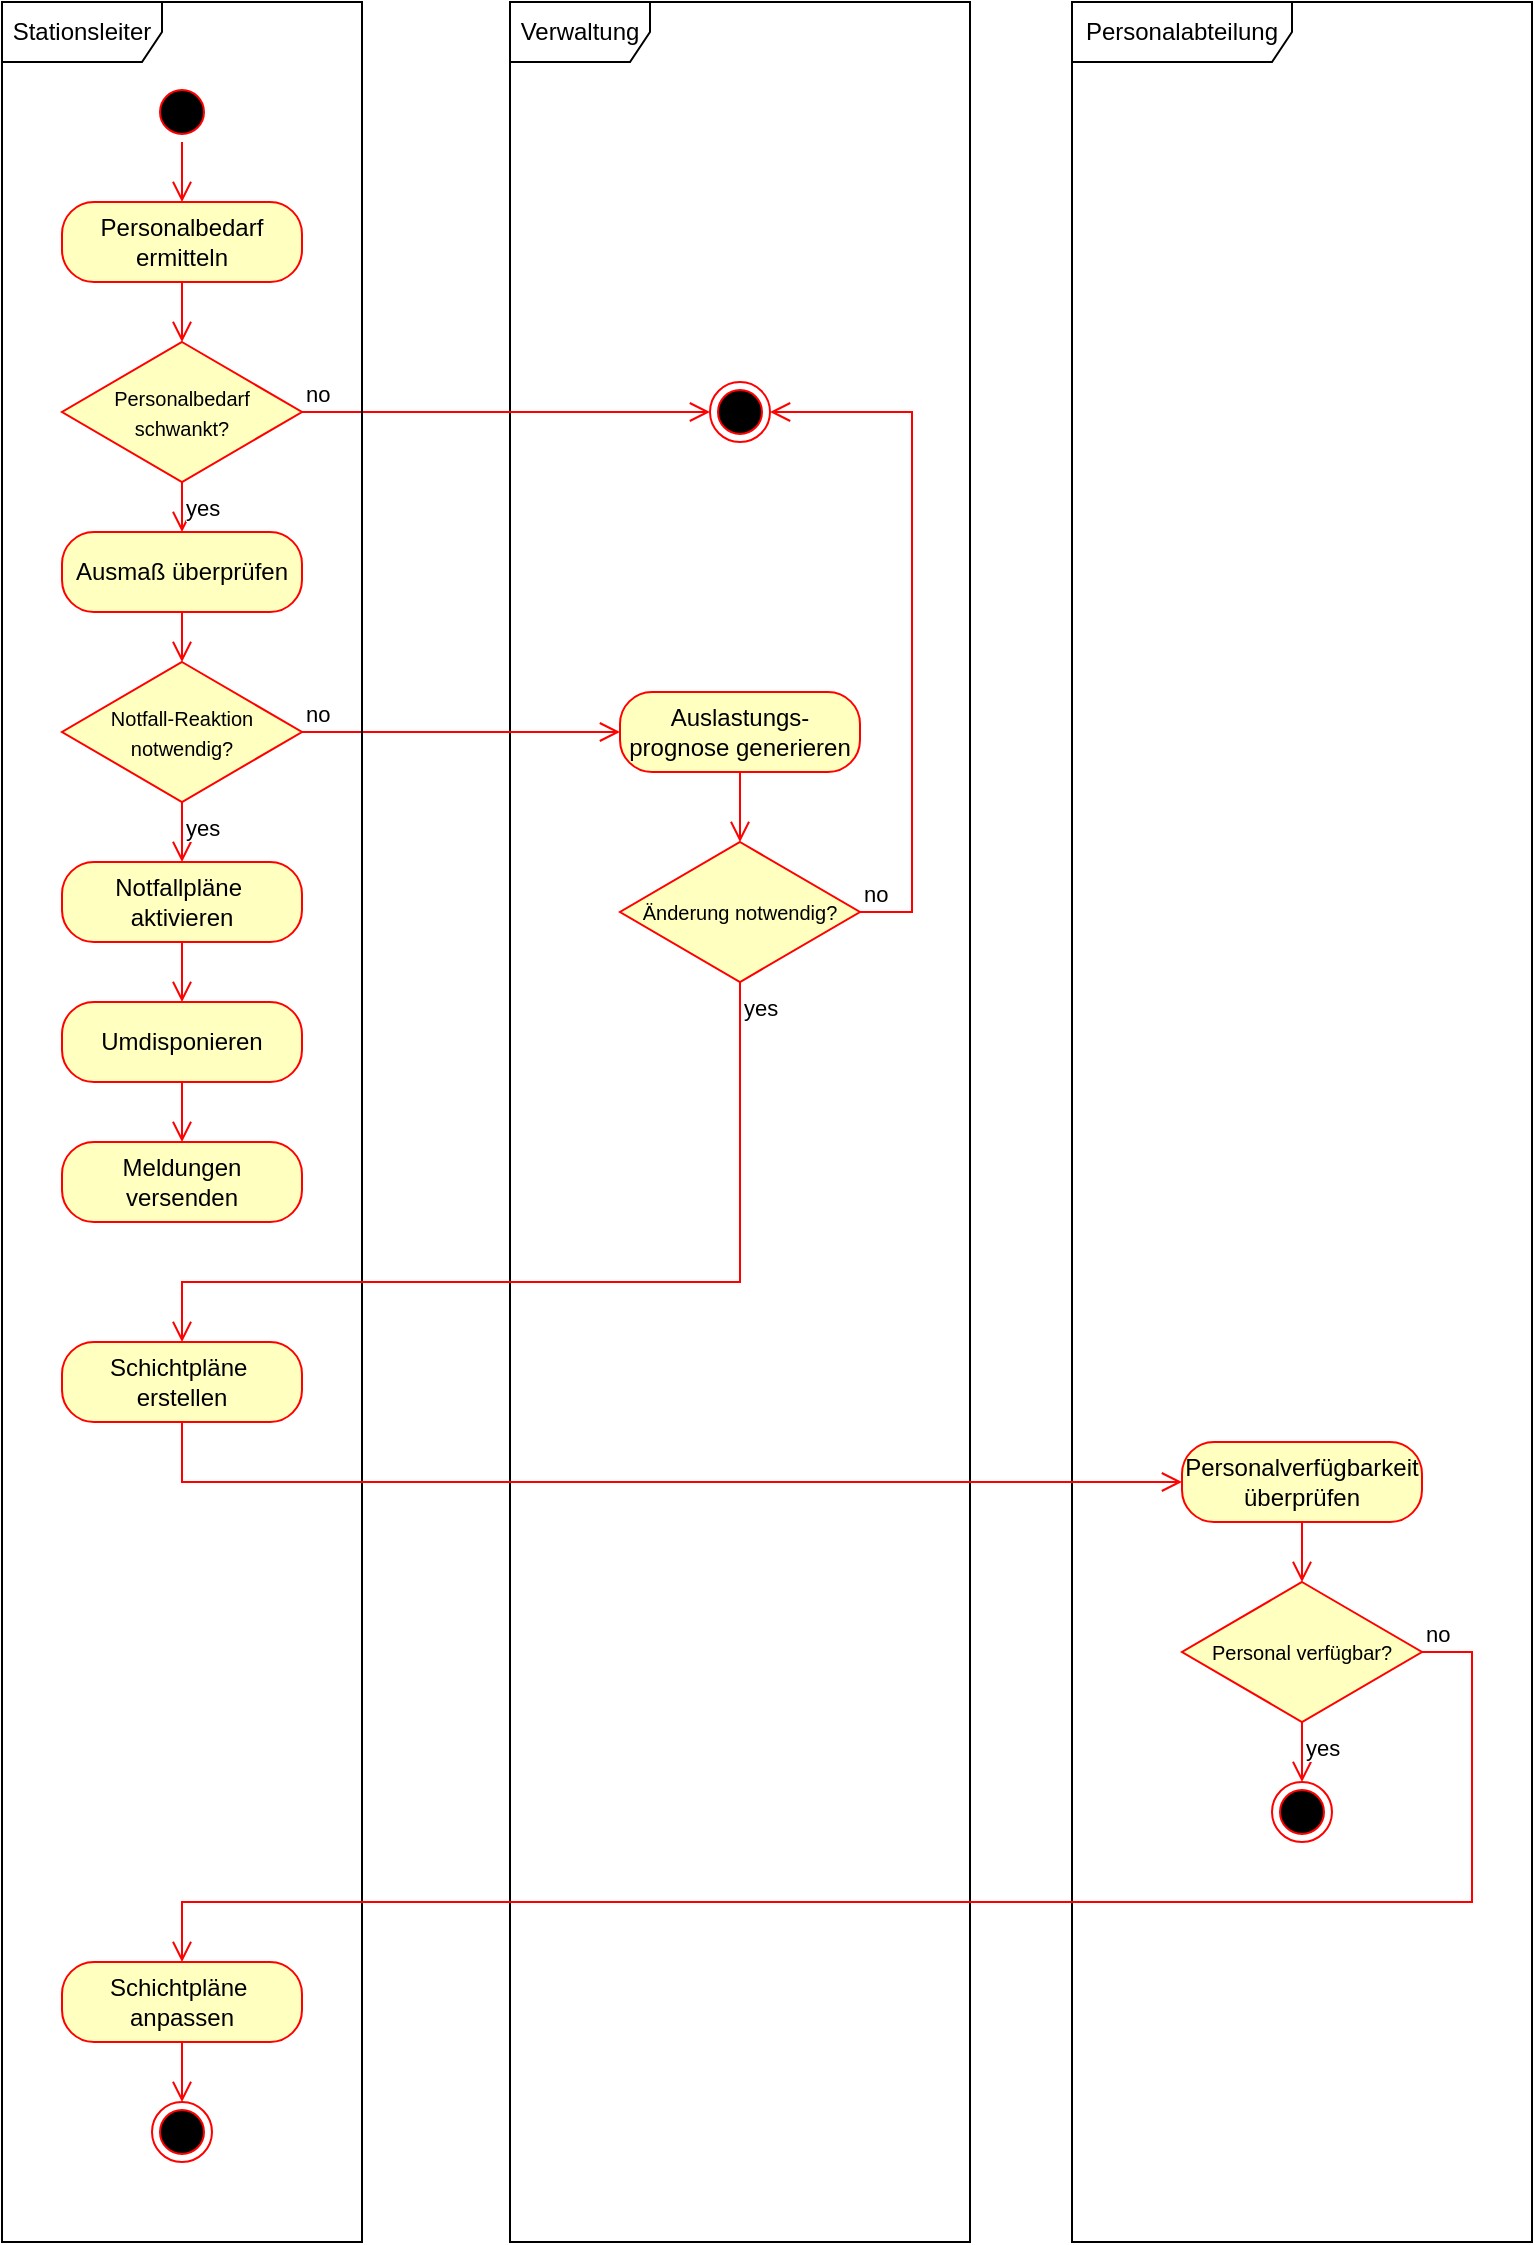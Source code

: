 <mxfile version="25.0.1">
  <diagram name="Page-1" id="9w_3ujbKpLc1M2opa2av">
    <mxGraphModel dx="815" dy="479" grid="1" gridSize="10" guides="1" tooltips="1" connect="1" arrows="1" fold="1" page="1" pageScale="1" pageWidth="827" pageHeight="1169" math="0" shadow="0">
      <root>
        <mxCell id="0" />
        <mxCell id="1" parent="0" />
        <mxCell id="Ud9RnY4P_eme2ktONrcu-2" value="Verwaltung" style="shape=umlFrame;whiteSpace=wrap;html=1;pointerEvents=0;width=70;height=30;" vertex="1" parent="1">
          <mxGeometry x="299" y="40" width="230" height="1120" as="geometry" />
        </mxCell>
        <mxCell id="nDPM8hH2_OgcgWuhqqHi-35" value="Auslastungs-&lt;div&gt;prognose generieren&lt;/div&gt;" style="rounded=1;whiteSpace=wrap;html=1;arcSize=40;fontColor=#000000;fillColor=#ffffc0;strokeColor=#ff0000;" parent="1" vertex="1">
          <mxGeometry x="354" y="385" width="120" height="40" as="geometry" />
        </mxCell>
        <mxCell id="Ud9RnY4P_eme2ktONrcu-15" value="no" style="edgeStyle=orthogonalEdgeStyle;html=1;align=left;verticalAlign=bottom;endArrow=open;endSize=8;strokeColor=#ff0000;rounded=0;exitX=1;exitY=0.5;exitDx=0;exitDy=0;entryX=0;entryY=0.5;entryDx=0;entryDy=0;" edge="1" parent="1" source="Ud9RnY4P_eme2ktONrcu-13" target="Ud9RnY4P_eme2ktONrcu-29">
          <mxGeometry x="-1" relative="1" as="geometry">
            <mxPoint x="354" y="245" as="targetPoint" />
            <Array as="points" />
            <mxPoint x="322.5" y="264.75" as="sourcePoint" />
          </mxGeometry>
        </mxCell>
        <mxCell id="Ud9RnY4P_eme2ktONrcu-23" value="no" style="edgeStyle=orthogonalEdgeStyle;html=1;align=left;verticalAlign=bottom;endArrow=open;endSize=8;strokeColor=#ff0000;rounded=0;exitX=1;exitY=0.5;exitDx=0;exitDy=0;entryX=0;entryY=0.5;entryDx=0;entryDy=0;" edge="1" parent="1" source="nDPM8hH2_OgcgWuhqqHi-10" target="nDPM8hH2_OgcgWuhqqHi-35">
          <mxGeometry x="-1" relative="1" as="geometry">
            <mxPoint x="570" y="275" as="targetPoint" />
            <Array as="points" />
            <mxPoint x="320" y="275" as="sourcePoint" />
          </mxGeometry>
        </mxCell>
        <mxCell id="Ud9RnY4P_eme2ktONrcu-26" value="Personalabteilung" style="shape=umlFrame;whiteSpace=wrap;html=1;pointerEvents=0;width=110;height=30;" vertex="1" parent="1">
          <mxGeometry x="580" y="40" width="230" height="1120" as="geometry" />
        </mxCell>
        <mxCell id="Ud9RnY4P_eme2ktONrcu-1" value="Stationsleiter" style="shape=umlFrame;whiteSpace=wrap;html=1;pointerEvents=0;width=80;height=30;" vertex="1" parent="1">
          <mxGeometry x="45" y="40" width="180" height="1120" as="geometry" />
        </mxCell>
        <mxCell id="nDPM8hH2_OgcgWuhqqHi-1" value="" style="ellipse;html=1;shape=startState;fillColor=#000000;strokeColor=#ff0000;" parent="1" vertex="1">
          <mxGeometry x="120" y="80" width="30" height="30" as="geometry" />
        </mxCell>
        <mxCell id="nDPM8hH2_OgcgWuhqqHi-5" value="" style="edgeStyle=orthogonalEdgeStyle;html=1;verticalAlign=bottom;endArrow=open;endSize=8;strokeColor=#ff0000;rounded=0;exitX=0.5;exitY=1;exitDx=0;exitDy=0;entryX=0.5;entryY=0;entryDx=0;entryDy=0;" parent="1" source="nDPM8hH2_OgcgWuhqqHi-1" target="Ud9RnY4P_eme2ktONrcu-4" edge="1">
          <mxGeometry relative="1" as="geometry">
            <mxPoint x="135" y="140" as="targetPoint" />
            <mxPoint x="135" y="180" as="sourcePoint" />
          </mxGeometry>
        </mxCell>
        <mxCell id="Ud9RnY4P_eme2ktONrcu-4" value="Personalbedarf ermitteln" style="rounded=1;whiteSpace=wrap;html=1;arcSize=40;fontColor=#000000;fillColor=#ffffc0;strokeColor=#ff0000;" vertex="1" parent="1">
          <mxGeometry x="75" y="140" width="120" height="40" as="geometry" />
        </mxCell>
        <mxCell id="Ud9RnY4P_eme2ktONrcu-9" value="" style="edgeStyle=orthogonalEdgeStyle;html=1;verticalAlign=bottom;endArrow=open;endSize=8;strokeColor=#ff0000;rounded=0;exitX=0.5;exitY=1;exitDx=0;exitDy=0;entryX=0.5;entryY=0;entryDx=0;entryDy=0;" edge="1" parent="1" source="Ud9RnY4P_eme2ktONrcu-4" target="Ud9RnY4P_eme2ktONrcu-13">
          <mxGeometry relative="1" as="geometry">
            <mxPoint x="135" y="210" as="targetPoint" />
            <mxPoint x="145" y="120" as="sourcePoint" />
          </mxGeometry>
        </mxCell>
        <mxCell id="Ud9RnY4P_eme2ktONrcu-13" value="&lt;span style=&quot;font-size: 10px;&quot;&gt;Personalbedarf&lt;/span&gt;&lt;div&gt;&lt;span style=&quot;font-size: 10px;&quot;&gt;schwankt?&lt;/span&gt;&lt;/div&gt;" style="rhombus;whiteSpace=wrap;html=1;fontColor=#000000;fillColor=#ffffc0;strokeColor=#ff0000;container=0;" vertex="1" parent="1">
          <mxGeometry x="75" y="210" width="120" height="70" as="geometry" />
        </mxCell>
        <mxCell id="nDPM8hH2_OgcgWuhqqHi-10" value="&lt;span style=&quot;font-size: 10px;&quot;&gt;Notfall-Reaktion notwendig?&lt;/span&gt;" style="rhombus;whiteSpace=wrap;html=1;fontColor=#000000;fillColor=#ffffc0;strokeColor=#ff0000;container=0;" parent="1" vertex="1">
          <mxGeometry x="75" y="370" width="120" height="70" as="geometry" />
        </mxCell>
        <mxCell id="Ud9RnY4P_eme2ktONrcu-16" value="yes" style="edgeStyle=orthogonalEdgeStyle;html=1;align=left;verticalAlign=top;endArrow=open;endSize=8;strokeColor=#ff0000;rounded=0;exitX=0.5;exitY=1;exitDx=0;exitDy=0;entryX=0.5;entryY=0;entryDx=0;entryDy=0;" edge="1" parent="1" source="Ud9RnY4P_eme2ktONrcu-13" target="Ud9RnY4P_eme2ktONrcu-17">
          <mxGeometry x="-1" relative="1" as="geometry">
            <mxPoint x="134.75" y="365" as="targetPoint" />
            <mxPoint x="134.75" y="340" as="sourcePoint" />
          </mxGeometry>
        </mxCell>
        <mxCell id="Ud9RnY4P_eme2ktONrcu-17" value="Ausmaß überprüfen" style="rounded=1;whiteSpace=wrap;html=1;arcSize=40;fontColor=#000000;fillColor=#ffffc0;strokeColor=#ff0000;container=0;" vertex="1" parent="1">
          <mxGeometry x="75" y="305" width="120" height="40" as="geometry" />
        </mxCell>
        <mxCell id="Ud9RnY4P_eme2ktONrcu-19" value="" style="edgeStyle=orthogonalEdgeStyle;html=1;verticalAlign=bottom;endArrow=open;endSize=8;strokeColor=#ff0000;rounded=0;exitX=0.5;exitY=1;exitDx=0;exitDy=0;entryX=0.5;entryY=0;entryDx=0;entryDy=0;" edge="1" parent="1" source="Ud9RnY4P_eme2ktONrcu-17" target="nDPM8hH2_OgcgWuhqqHi-10">
          <mxGeometry relative="1" as="geometry">
            <mxPoint x="215" y="460" as="targetPoint" />
            <mxPoint x="215" y="420" as="sourcePoint" />
          </mxGeometry>
        </mxCell>
        <mxCell id="Ud9RnY4P_eme2ktONrcu-24" value="yes" style="edgeStyle=orthogonalEdgeStyle;html=1;align=left;verticalAlign=top;endArrow=open;endSize=8;strokeColor=#ff0000;rounded=0;exitX=0.5;exitY=1;exitDx=0;exitDy=0;entryX=0.5;entryY=0;entryDx=0;entryDy=0;" edge="1" parent="1" source="nDPM8hH2_OgcgWuhqqHi-10" target="nDPM8hH2_OgcgWuhqqHi-30">
          <mxGeometry x="-1" relative="1" as="geometry">
            <mxPoint x="145" y="390" as="targetPoint" />
            <mxPoint x="145" y="330" as="sourcePoint" />
          </mxGeometry>
        </mxCell>
        <mxCell id="nDPM8hH2_OgcgWuhqqHi-30" value="Notfallpläne&amp;nbsp;&lt;div&gt;aktivieren&lt;/div&gt;" style="rounded=1;whiteSpace=wrap;html=1;arcSize=40;fontColor=#000000;fillColor=#ffffc0;strokeColor=#ff0000;container=0;" parent="1" vertex="1">
          <mxGeometry x="75" y="470" width="120" height="40" as="geometry" />
        </mxCell>
        <mxCell id="Ud9RnY4P_eme2ktONrcu-3" value="Umdisponieren" style="rounded=1;whiteSpace=wrap;html=1;arcSize=40;fontColor=#000000;fillColor=#ffffc0;strokeColor=#ff0000;container=0;" vertex="1" parent="1">
          <mxGeometry x="75" y="540" width="120" height="40" as="geometry" />
        </mxCell>
        <mxCell id="Ud9RnY4P_eme2ktONrcu-10" value="Meldungen versenden" style="rounded=1;whiteSpace=wrap;html=1;arcSize=40;fontColor=#000000;fillColor=#ffffc0;strokeColor=#ff0000;container=0;" vertex="1" parent="1">
          <mxGeometry x="75" y="610" width="120" height="40" as="geometry" />
        </mxCell>
        <mxCell id="Ud9RnY4P_eme2ktONrcu-29" value="" style="ellipse;html=1;shape=endState;fillColor=#000000;strokeColor=#ff0000;" vertex="1" parent="1">
          <mxGeometry x="399" y="230" width="30" height="30" as="geometry" />
        </mxCell>
        <mxCell id="Ud9RnY4P_eme2ktONrcu-30" value="&lt;span style=&quot;font-size: 10px;&quot;&gt;Änderung notwendig?&lt;/span&gt;" style="rhombus;whiteSpace=wrap;html=1;fontColor=#000000;fillColor=#ffffc0;strokeColor=#ff0000;container=0;" vertex="1" parent="1">
          <mxGeometry x="354" y="460" width="120" height="70" as="geometry" />
        </mxCell>
        <mxCell id="Ud9RnY4P_eme2ktONrcu-31" value="yes" style="edgeStyle=orthogonalEdgeStyle;html=1;align=left;verticalAlign=top;endArrow=open;endSize=8;strokeColor=#ff0000;rounded=0;exitX=0.5;exitY=1;exitDx=0;exitDy=0;entryX=0.5;entryY=0;entryDx=0;entryDy=0;" edge="1" parent="1" source="Ud9RnY4P_eme2ktONrcu-30" target="Ud9RnY4P_eme2ktONrcu-33">
          <mxGeometry x="-1" relative="1" as="geometry">
            <mxPoint x="413.79" y="570" as="targetPoint" />
            <mxPoint x="413.79" y="540" as="sourcePoint" />
            <Array as="points">
              <mxPoint x="414" y="680" />
              <mxPoint x="135" y="680" />
            </Array>
          </mxGeometry>
        </mxCell>
        <mxCell id="Ud9RnY4P_eme2ktONrcu-32" value="" style="edgeStyle=orthogonalEdgeStyle;html=1;verticalAlign=bottom;endArrow=open;endSize=8;strokeColor=#ff0000;rounded=0;exitX=0.5;exitY=1;exitDx=0;exitDy=0;entryX=0.5;entryY=0;entryDx=0;entryDy=0;" edge="1" parent="1" source="nDPM8hH2_OgcgWuhqqHi-35" target="Ud9RnY4P_eme2ktONrcu-30">
          <mxGeometry relative="1" as="geometry">
            <mxPoint x="413.63" y="450" as="targetPoint" />
            <mxPoint x="413.63" y="425" as="sourcePoint" />
          </mxGeometry>
        </mxCell>
        <mxCell id="Ud9RnY4P_eme2ktONrcu-33" value="Schichtpläne&amp;nbsp;&lt;div&gt;erstellen&lt;/div&gt;" style="rounded=1;whiteSpace=wrap;html=1;arcSize=40;fontColor=#000000;fillColor=#ffffc0;strokeColor=#ff0000;" vertex="1" parent="1">
          <mxGeometry x="75" y="710" width="120" height="40" as="geometry" />
        </mxCell>
        <mxCell id="Ud9RnY4P_eme2ktONrcu-36" value="no" style="edgeStyle=orthogonalEdgeStyle;html=1;align=left;verticalAlign=bottom;endArrow=open;endSize=8;strokeColor=#ff0000;rounded=0;exitX=1;exitY=0.5;exitDx=0;exitDy=0;entryX=1;entryY=0.5;entryDx=0;entryDy=0;" edge="1" parent="1" source="Ud9RnY4P_eme2ktONrcu-30" target="Ud9RnY4P_eme2ktONrcu-29">
          <mxGeometry x="-1" relative="1" as="geometry">
            <mxPoint x="550" y="620.702" as="targetPoint" />
            <Array as="points">
              <mxPoint x="500" y="495" />
              <mxPoint x="500" y="245" />
            </Array>
            <mxPoint x="500" y="494.69" as="sourcePoint" />
          </mxGeometry>
        </mxCell>
        <mxCell id="Ud9RnY4P_eme2ktONrcu-48" value="" style="edgeStyle=orthogonalEdgeStyle;html=1;verticalAlign=bottom;endArrow=open;endSize=8;strokeColor=#ff0000;rounded=0;exitX=0.5;exitY=1;exitDx=0;exitDy=0;entryX=0;entryY=0.5;entryDx=0;entryDy=0;" edge="1" parent="1" source="Ud9RnY4P_eme2ktONrcu-33" target="Ud9RnY4P_eme2ktONrcu-38">
          <mxGeometry relative="1" as="geometry">
            <mxPoint x="410" y="740" as="targetPoint" />
            <mxPoint x="410" y="715" as="sourcePoint" />
          </mxGeometry>
        </mxCell>
        <mxCell id="Ud9RnY4P_eme2ktONrcu-49" value="" style="edgeStyle=orthogonalEdgeStyle;html=1;verticalAlign=bottom;endArrow=open;endSize=8;strokeColor=#ff0000;rounded=0;exitX=0.5;exitY=1;exitDx=0;exitDy=0;entryX=0.5;entryY=0;entryDx=0;entryDy=0;" edge="1" parent="1" source="nDPM8hH2_OgcgWuhqqHi-30" target="Ud9RnY4P_eme2ktONrcu-3">
          <mxGeometry relative="1" as="geometry">
            <mxPoint x="134.78" y="540" as="targetPoint" />
            <mxPoint x="134.78" y="515" as="sourcePoint" />
          </mxGeometry>
        </mxCell>
        <mxCell id="Ud9RnY4P_eme2ktONrcu-50" value="" style="edgeStyle=orthogonalEdgeStyle;html=1;verticalAlign=bottom;endArrow=open;endSize=8;strokeColor=#ff0000;rounded=0;exitX=0.5;exitY=1;exitDx=0;exitDy=0;entryX=0.5;entryY=0;entryDx=0;entryDy=0;" edge="1" parent="1" source="Ud9RnY4P_eme2ktONrcu-3" target="Ud9RnY4P_eme2ktONrcu-10">
          <mxGeometry relative="1" as="geometry">
            <mxPoint x="134.78" y="605" as="targetPoint" />
            <mxPoint x="134.78" y="580" as="sourcePoint" />
          </mxGeometry>
        </mxCell>
        <mxCell id="Ud9RnY4P_eme2ktONrcu-38" value="Personalverfügbarkeit&lt;div&gt;überprüfen&lt;/div&gt;" style="rounded=1;whiteSpace=wrap;html=1;arcSize=40;fontColor=#000000;fillColor=#ffffc0;strokeColor=#ff0000;" vertex="1" parent="1">
          <mxGeometry x="635" y="760" width="120" height="40" as="geometry" />
        </mxCell>
        <mxCell id="Ud9RnY4P_eme2ktONrcu-39" value="&lt;span style=&quot;font-size: 10px;&quot;&gt;Personal verfügbar?&lt;/span&gt;" style="rhombus;whiteSpace=wrap;html=1;fontColor=#000000;fillColor=#ffffc0;strokeColor=#ff0000;container=0;" vertex="1" parent="1">
          <mxGeometry x="635" y="830" width="120" height="70" as="geometry" />
        </mxCell>
        <mxCell id="Ud9RnY4P_eme2ktONrcu-40" value="yes" style="edgeStyle=orthogonalEdgeStyle;html=1;align=left;verticalAlign=top;endArrow=open;endSize=8;strokeColor=#ff0000;rounded=0;exitX=0.5;exitY=1;exitDx=0;exitDy=0;entryX=0.5;entryY=0;entryDx=0;entryDy=0;" edge="1" parent="1" source="Ud9RnY4P_eme2ktONrcu-39" target="Ud9RnY4P_eme2ktONrcu-41">
          <mxGeometry x="-1" relative="1" as="geometry">
            <mxPoint x="694.6" y="940" as="targetPoint" />
            <mxPoint x="694.6" y="910" as="sourcePoint" />
          </mxGeometry>
        </mxCell>
        <mxCell id="Ud9RnY4P_eme2ktONrcu-41" value="" style="ellipse;html=1;shape=endState;fillColor=#000000;strokeColor=#ff0000;" vertex="1" parent="1">
          <mxGeometry x="680" y="930" width="30" height="30" as="geometry" />
        </mxCell>
        <mxCell id="Ud9RnY4P_eme2ktONrcu-47" value="" style="edgeStyle=orthogonalEdgeStyle;html=1;verticalAlign=bottom;endArrow=open;endSize=8;strokeColor=#ff0000;rounded=0;exitX=0.5;exitY=1;exitDx=0;exitDy=0;entryX=0.5;entryY=0;entryDx=0;entryDy=0;" edge="1" parent="1" source="Ud9RnY4P_eme2ktONrcu-38" target="Ud9RnY4P_eme2ktONrcu-39">
          <mxGeometry relative="1" as="geometry">
            <mxPoint x="694.62" y="815" as="targetPoint" />
            <mxPoint x="694.62" y="790" as="sourcePoint" />
          </mxGeometry>
        </mxCell>
        <mxCell id="Ud9RnY4P_eme2ktONrcu-55" value="" style="group" vertex="1" connectable="0" parent="1">
          <mxGeometry x="75" y="1020" width="120" height="100" as="geometry" />
        </mxCell>
        <mxCell id="Ud9RnY4P_eme2ktONrcu-44" value="Schichtpläne&amp;nbsp;&lt;div&gt;anpassen&lt;/div&gt;" style="rounded=1;whiteSpace=wrap;html=1;arcSize=40;fontColor=#000000;fillColor=#ffffc0;strokeColor=#ff0000;" vertex="1" parent="Ud9RnY4P_eme2ktONrcu-55">
          <mxGeometry width="120" height="40" as="geometry" />
        </mxCell>
        <mxCell id="Ud9RnY4P_eme2ktONrcu-45" value="" style="ellipse;html=1;shape=endState;fillColor=#000000;strokeColor=#ff0000;" vertex="1" parent="Ud9RnY4P_eme2ktONrcu-55">
          <mxGeometry x="45" y="70" width="30" height="30" as="geometry" />
        </mxCell>
        <mxCell id="Ud9RnY4P_eme2ktONrcu-46" value="" style="edgeStyle=orthogonalEdgeStyle;html=1;verticalAlign=bottom;endArrow=open;endSize=8;strokeColor=#ff0000;rounded=0;exitX=0.5;exitY=1;exitDx=0;exitDy=0;entryX=0.5;entryY=0;entryDx=0;entryDy=0;" edge="1" parent="Ud9RnY4P_eme2ktONrcu-55" source="Ud9RnY4P_eme2ktONrcu-44" target="Ud9RnY4P_eme2ktONrcu-45">
          <mxGeometry relative="1" as="geometry">
            <mxPoint x="59.62" y="75" as="targetPoint" />
            <mxPoint x="59.62" y="50" as="sourcePoint" />
          </mxGeometry>
        </mxCell>
        <mxCell id="Ud9RnY4P_eme2ktONrcu-56" value="no" style="edgeStyle=orthogonalEdgeStyle;html=1;align=left;verticalAlign=bottom;endArrow=open;endSize=8;strokeColor=#ff0000;rounded=0;exitX=1;exitY=0.5;exitDx=0;exitDy=0;entryX=0.5;entryY=0;entryDx=0;entryDy=0;" edge="1" parent="1" source="Ud9RnY4P_eme2ktONrcu-39" target="Ud9RnY4P_eme2ktONrcu-44">
          <mxGeometry x="-1" relative="1" as="geometry">
            <mxPoint x="160.0" y="1020" as="targetPoint" />
            <Array as="points">
              <mxPoint x="780" y="865" />
              <mxPoint x="780" y="990" />
              <mxPoint x="135" y="990" />
            </Array>
            <mxPoint x="780" y="865" as="sourcePoint" />
          </mxGeometry>
        </mxCell>
      </root>
    </mxGraphModel>
  </diagram>
</mxfile>
